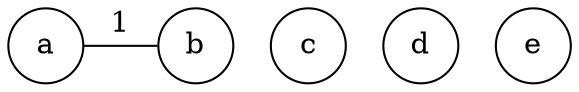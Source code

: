 graph
{
    node[shape=circle];
    a -- b[label="1"];
    c;
    d;
    e;
    {rank=same rankdir=LR a b c d e}
}
